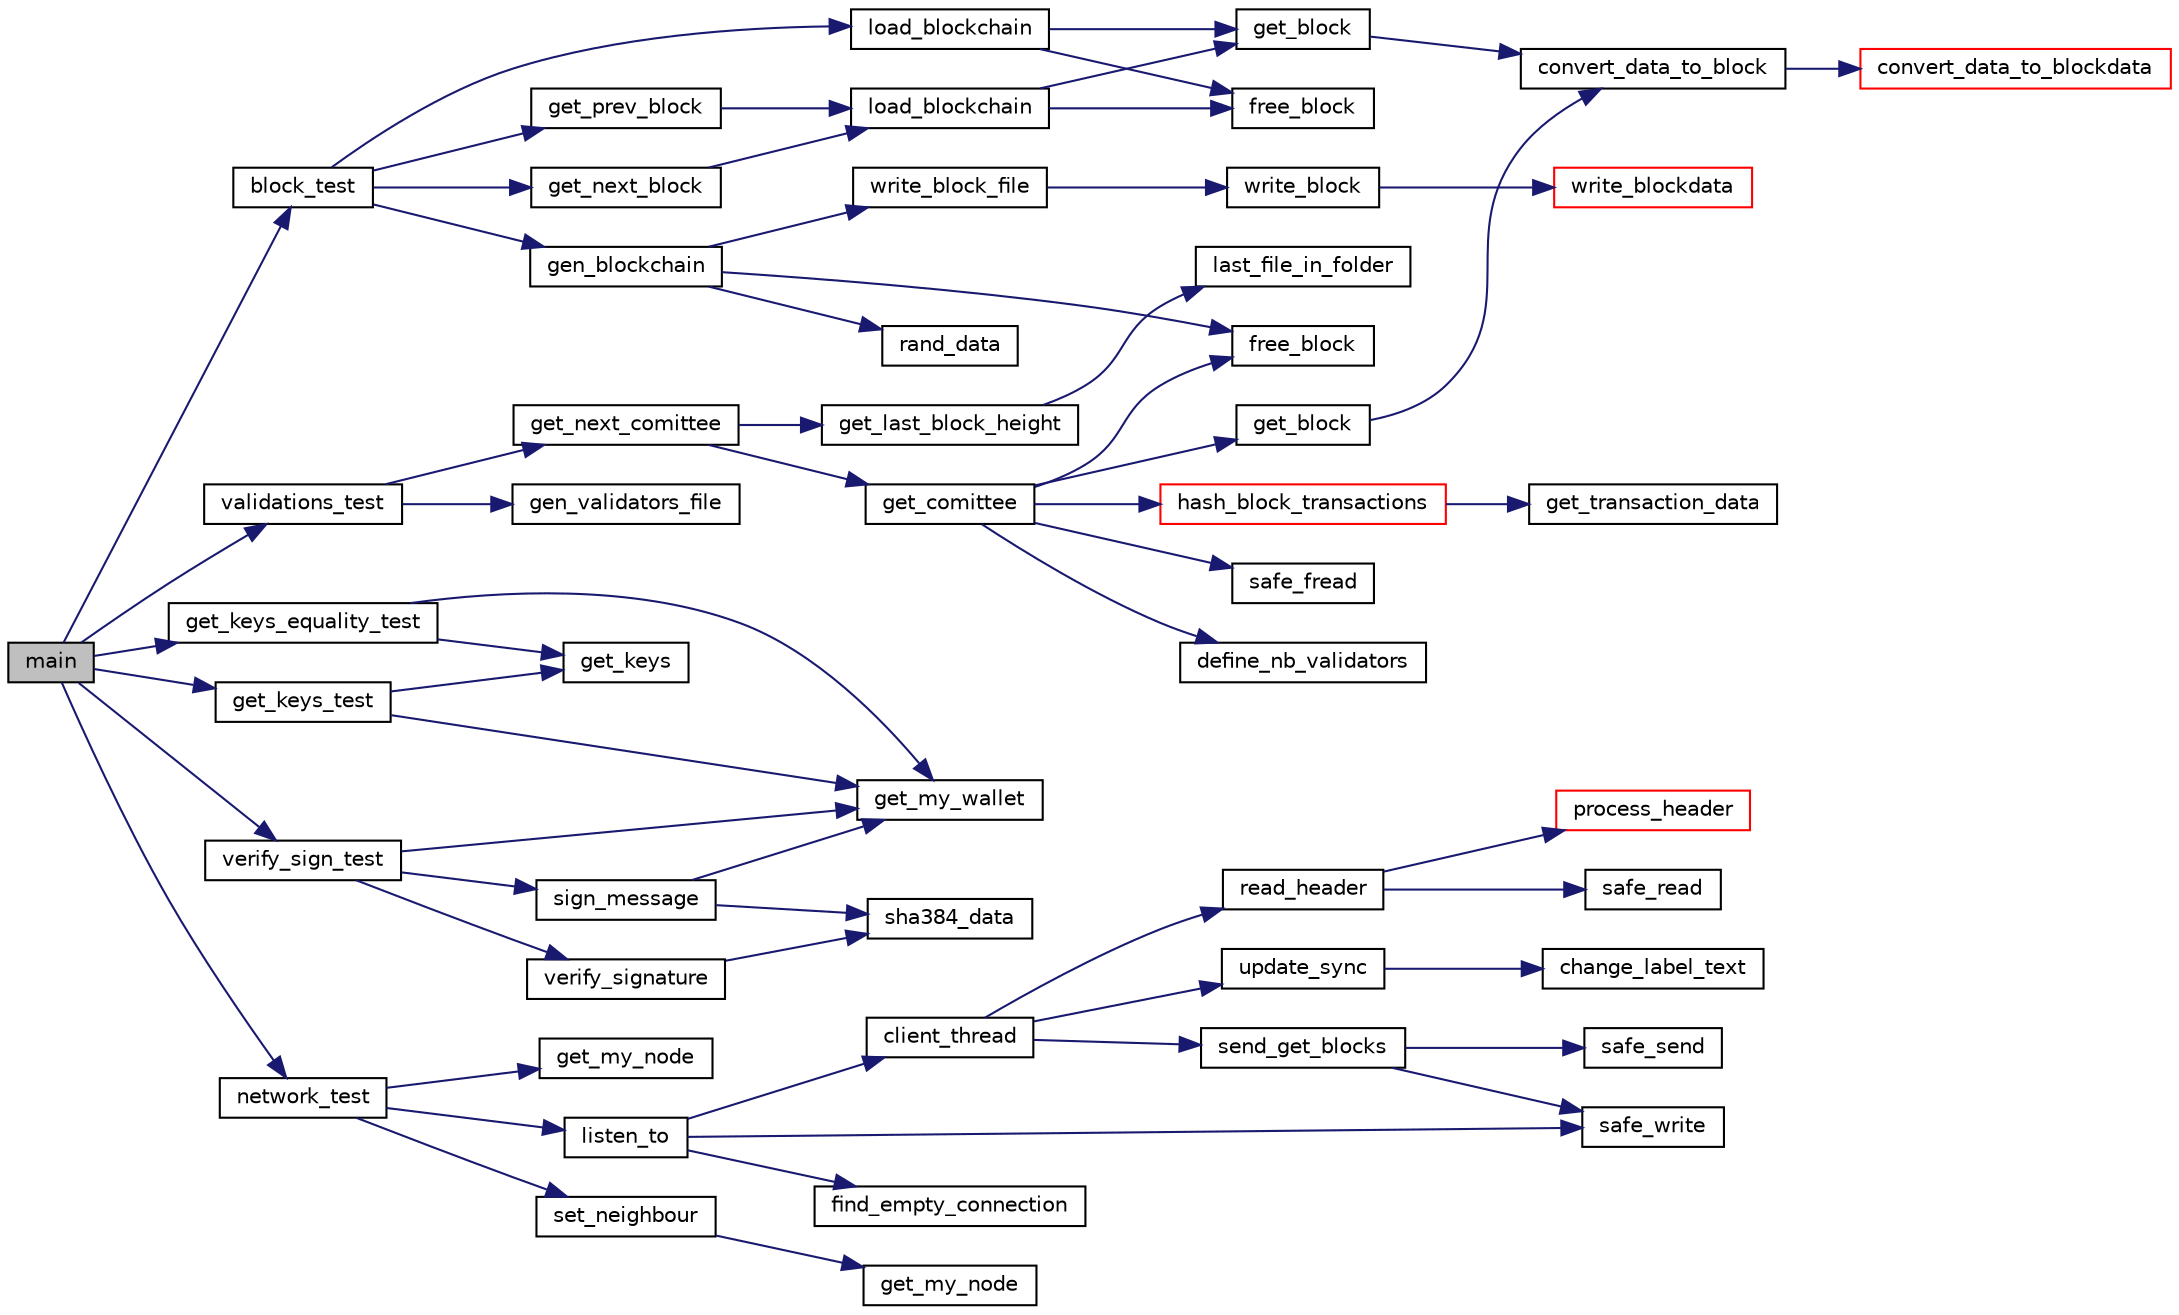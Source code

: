 digraph "main"
{
 // LATEX_PDF_SIZE
  edge [fontname="Helvetica",fontsize="10",labelfontname="Helvetica",labelfontsize="10"];
  node [fontname="Helvetica",fontsize="10",shape=record];
  rankdir="LR";
  Node1 [label="main",height=0.2,width=0.4,color="black", fillcolor="grey75", style="filled", fontcolor="black",tooltip=" "];
  Node1 -> Node2 [color="midnightblue",fontsize="10",style="solid",fontname="Helvetica"];
  Node2 [label="block_test",height=0.2,width=0.4,color="black", fillcolor="white", style="filled",URL="$block__test_8h.html#ad83790a3d08aff3d0de25b9a76e474c4",tooltip=" "];
  Node2 -> Node3 [color="midnightblue",fontsize="10",style="solid",fontname="Helvetica"];
  Node3 [label="gen_blockchain",height=0.2,width=0.4,color="black", fillcolor="white", style="filled",URL="$_g_e_n__blockchain__files_8c.html#a0e9bde4bbac100275e4d42d750e412e2",tooltip=" "];
  Node3 -> Node4 [color="midnightblue",fontsize="10",style="solid",fontname="Helvetica"];
  Node4 [label="free_block",height=0.2,width=0.4,color="black", fillcolor="white", style="filled",URL="$block_8h.html#a3eb417f7cce88e8ec69d6974cd25e49f",tooltip="Free a block struct."];
  Node3 -> Node5 [color="midnightblue",fontsize="10",style="solid",fontname="Helvetica"];
  Node5 [label="rand_data",height=0.2,width=0.4,color="black", fillcolor="white", style="filled",URL="$_g_e_n__blockchain__files_8c.html#ad441200db6b070e2d05e8d79d3d6c1ff",tooltip=" "];
  Node3 -> Node6 [color="midnightblue",fontsize="10",style="solid",fontname="Helvetica"];
  Node6 [label="write_block_file",height=0.2,width=0.4,color="black", fillcolor="white", style="filled",URL="$block_8h.html#a31943025b7c5be568f87a90fcdcaf8c2",tooltip="Writes a block struct in a file."];
  Node6 -> Node7 [color="midnightblue",fontsize="10",style="solid",fontname="Helvetica"];
  Node7 [label="write_block",height=0.2,width=0.4,color="black", fillcolor="white", style="filled",URL="$block_8c.html#a58b3466ce733938859f0651b2a756e95",tooltip="Writes a block in a file."];
  Node7 -> Node8 [color="midnightblue",fontsize="10",style="solid",fontname="Helvetica"];
  Node8 [label="write_blockdata",height=0.2,width=0.4,color="red", fillcolor="white", style="filled",URL="$block_8c.html#a0e5ff1f119568fb8566981cf7da11d7f",tooltip="Writes blockdata in a file."];
  Node2 -> Node11 [color="midnightblue",fontsize="10",style="solid",fontname="Helvetica"];
  Node11 [label="get_next_block",height=0.2,width=0.4,color="black", fillcolor="white", style="filled",URL="$block_8h.html#a5a63c778922af92cc7cca82db0aa7642",tooltip="For a block of height h, returns the block of height h+1"];
  Node11 -> Node12 [color="midnightblue",fontsize="10",style="solid",fontname="Helvetica"];
  Node12 [label="load_blockchain",height=0.2,width=0.4,color="black", fillcolor="white", style="filled",URL="$block_8c.html#a7acee00b67ed21663a5b05242acc822d",tooltip="Loads a blockchain object with a padding of 'nb_chunk'."];
  Node12 -> Node13 [color="midnightblue",fontsize="10",style="solid",fontname="Helvetica"];
  Node13 [label="free_block",height=0.2,width=0.4,color="black", fillcolor="white", style="filled",URL="$block_8c.html#a3eb417f7cce88e8ec69d6974cd25e49f",tooltip="Free a block struct."];
  Node12 -> Node14 [color="midnightblue",fontsize="10",style="solid",fontname="Helvetica"];
  Node14 [label="get_block",height=0.2,width=0.4,color="black", fillcolor="white", style="filled",URL="$block_8c.html#a32140266e4b385f64860944a5edd0153",tooltip="Get a block object."];
  Node14 -> Node15 [color="midnightblue",fontsize="10",style="solid",fontname="Helvetica"];
  Node15 [label="convert_data_to_block",height=0.2,width=0.4,color="black", fillcolor="white", style="filled",URL="$block_8c.html#ada1355f8610cc450d7c8f662dc6a7aef",tooltip=" "];
  Node15 -> Node16 [color="midnightblue",fontsize="10",style="solid",fontname="Helvetica"];
  Node16 [label="convert_data_to_blockdata",height=0.2,width=0.4,color="red", fillcolor="white", style="filled",URL="$block_8c.html#afcda50ce8deb3b381aeb5b88689f919f",tooltip=" "];
  Node2 -> Node19 [color="midnightblue",fontsize="10",style="solid",fontname="Helvetica"];
  Node19 [label="get_prev_block",height=0.2,width=0.4,color="black", fillcolor="white", style="filled",URL="$block_8h.html#afa89e120ede17e486633e4005ccf44f1",tooltip="For a block of height h, return the block of height h-1"];
  Node19 -> Node12 [color="midnightblue",fontsize="10",style="solid",fontname="Helvetica"];
  Node2 -> Node20 [color="midnightblue",fontsize="10",style="solid",fontname="Helvetica"];
  Node20 [label="load_blockchain",height=0.2,width=0.4,color="black", fillcolor="white", style="filled",URL="$block_8h.html#a7acee00b67ed21663a5b05242acc822d",tooltip="Loads a blockchain object with a padding of 'nb_chunk'."];
  Node20 -> Node13 [color="midnightblue",fontsize="10",style="solid",fontname="Helvetica"];
  Node20 -> Node14 [color="midnightblue",fontsize="10",style="solid",fontname="Helvetica"];
  Node1 -> Node21 [color="midnightblue",fontsize="10",style="solid",fontname="Helvetica"];
  Node21 [label="get_keys_equality_test",height=0.2,width=0.4,color="black", fillcolor="white", style="filled",URL="$rsa__test_8h.html#a4a75fd529349b64297cc6abb08f2aaf6",tooltip=" "];
  Node21 -> Node22 [color="midnightblue",fontsize="10",style="solid",fontname="Helvetica"];
  Node22 [label="get_keys",height=0.2,width=0.4,color="black", fillcolor="white", style="filled",URL="$rsa_8h.html#a43ef74c79e95360f43f9f9bd32b33b1d",tooltip="Get the keys object."];
  Node21 -> Node23 [color="midnightblue",fontsize="10",style="solid",fontname="Helvetica"];
  Node23 [label="get_my_wallet",height=0.2,width=0.4,color="black", fillcolor="white", style="filled",URL="$wallet_8h.html#a993fb7ec0c86c7a2d8ff68363e9f5304",tooltip="Get my wallet object."];
  Node1 -> Node24 [color="midnightblue",fontsize="10",style="solid",fontname="Helvetica"];
  Node24 [label="get_keys_test",height=0.2,width=0.4,color="black", fillcolor="white", style="filled",URL="$rsa__test_8h.html#a7309b60d797fb615e8f65c3ffff55dbd",tooltip=" "];
  Node24 -> Node22 [color="midnightblue",fontsize="10",style="solid",fontname="Helvetica"];
  Node24 -> Node23 [color="midnightblue",fontsize="10",style="solid",fontname="Helvetica"];
  Node1 -> Node25 [color="midnightblue",fontsize="10",style="solid",fontname="Helvetica"];
  Node25 [label="network_test",height=0.2,width=0.4,color="black", fillcolor="white", style="filled",URL="$client__test_8h.html#ade76ed0fdf28b393fbdc89e611688256",tooltip=" "];
  Node25 -> Node26 [color="midnightblue",fontsize="10",style="solid",fontname="Helvetica"];
  Node26 [label="get_my_node",height=0.2,width=0.4,color="black", fillcolor="white", style="filled",URL="$client_8h.html#a745cc052bf8990bd3189b857a1d29f40",tooltip="Get the my node object."];
  Node25 -> Node27 [color="midnightblue",fontsize="10",style="solid",fontname="Helvetica"];
  Node27 [label="listen_to",height=0.2,width=0.4,color="black", fillcolor="white", style="filled",URL="$client_8h.html#a3d1ce0194b7697343dc0e04866ac4935",tooltip="Tries to connect to the peer-to-peer network via a node in the Node structure."];
  Node27 -> Node28 [color="midnightblue",fontsize="10",style="solid",fontname="Helvetica"];
  Node28 [label="client_thread",height=0.2,width=0.4,color="black", fillcolor="white", style="filled",URL="$core_2network_2client_8c.html#a351b786eb662460f254da2ff204fcfcc",tooltip=" "];
  Node28 -> Node29 [color="midnightblue",fontsize="10",style="solid",fontname="Helvetica"];
  Node29 [label="read_header",height=0.2,width=0.4,color="black", fillcolor="white", style="filled",URL="$get__data_8h.html#a1f63104d8a019196f59d848bacafcaf0",tooltip="Waits a header in 'sockfd', reads it and processes it."];
  Node29 -> Node30 [color="midnightblue",fontsize="10",style="solid",fontname="Helvetica"];
  Node30 [label="process_header",height=0.2,width=0.4,color="red", fillcolor="white", style="filled",URL="$get__data_8c.html#acf73eaf498a41a592973793346c358d7",tooltip=" "];
  Node29 -> Node48 [color="midnightblue",fontsize="10",style="solid",fontname="Helvetica"];
  Node48 [label="safe_read",height=0.2,width=0.4,color="black", fillcolor="white", style="filled",URL="$safe_8h.html#a5cdb8f1fd0a2b177164e88074639a648",tooltip="Reads safely in a file descriptor until '\\r\\n\\r\\n'."];
  Node28 -> Node49 [color="midnightblue",fontsize="10",style="solid",fontname="Helvetica"];
  Node49 [label="send_get_blocks",height=0.2,width=0.4,color="black", fillcolor="white", style="filled",URL="$send__data_8h.html#acd3f44461fccb7cce14713691881d68d",tooltip="Sends get blocks."];
  Node49 -> Node42 [color="midnightblue",fontsize="10",style="solid",fontname="Helvetica"];
  Node42 [label="safe_send",height=0.2,width=0.4,color="black", fillcolor="white", style="filled",URL="$safe_8h.html#aeb28bdb1609a5e208b7840b471413e81",tooltip="Send safely to a file descriptor."];
  Node49 -> Node39 [color="midnightblue",fontsize="10",style="solid",fontname="Helvetica"];
  Node39 [label="safe_write",height=0.2,width=0.4,color="black", fillcolor="white", style="filled",URL="$safe_8h.html#a405edff38f586c79822927a3b981e504",tooltip="Writes safely to a file descriptor."];
  Node28 -> Node50 [color="midnightblue",fontsize="10",style="solid",fontname="Helvetica"];
  Node50 [label="update_sync",height=0.2,width=0.4,color="black", fillcolor="white", style="filled",URL="$ui_8h.html#aa390af6abf83347d6b141cee7b7dde29",tooltip=" "];
  Node50 -> Node51 [color="midnightblue",fontsize="10",style="solid",fontname="Helvetica"];
  Node51 [label="change_label_text",height=0.2,width=0.4,color="black", fillcolor="white", style="filled",URL="$ui_8c.html#ae4c608b5626430bac55322e32309bf8f",tooltip=" "];
  Node27 -> Node52 [color="midnightblue",fontsize="10",style="solid",fontname="Helvetica"];
  Node52 [label="find_empty_connection",height=0.2,width=0.4,color="black", fillcolor="white", style="filled",URL="$core_2network_2client_8c.html#a7c18dc2a701e4f81d1c1f074bca42e6e",tooltip=" "];
  Node27 -> Node39 [color="midnightblue",fontsize="10",style="solid",fontname="Helvetica"];
  Node25 -> Node32 [color="midnightblue",fontsize="10",style="solid",fontname="Helvetica"];
  Node32 [label="set_neighbour",height=0.2,width=0.4,color="black", fillcolor="white", style="filled",URL="$client_8h.html#a65f3df28a906d619b5f408a26aec7649",tooltip="Sets a neighbour in the client.neightbours section."];
  Node32 -> Node33 [color="midnightblue",fontsize="10",style="solid",fontname="Helvetica"];
  Node33 [label="get_my_node",height=0.2,width=0.4,color="black", fillcolor="white", style="filled",URL="$core_2network_2client_8c.html#a745cc052bf8990bd3189b857a1d29f40",tooltip="Get the my node object."];
  Node1 -> Node53 [color="midnightblue",fontsize="10",style="solid",fontname="Helvetica"];
  Node53 [label="validations_test",height=0.2,width=0.4,color="black", fillcolor="white", style="filled",URL="$validations__test_8h.html#ab838b4317c66f7c0e811c0bb3b595d2f",tooltip=" "];
  Node53 -> Node54 [color="midnightblue",fontsize="10",style="solid",fontname="Helvetica"];
  Node54 [label="gen_validators_file",height=0.2,width=0.4,color="black", fillcolor="white", style="filled",URL="$_g_e_n__validators__file_8c.html#abf3fe34d9f81a5c8f8de30fe8b1c2395",tooltip="Generate a mock validators states file."];
  Node53 -> Node55 [color="midnightblue",fontsize="10",style="solid",fontname="Helvetica"];
  Node55 [label="get_next_comittee",height=0.2,width=0.4,color="black", fillcolor="white", style="filled",URL="$validators_8h.html#a46a683358e281bebc6b77b1084b05bbb",tooltip="Get the a comittee RSA public keys on a specific epoch."];
  Node55 -> Node56 [color="midnightblue",fontsize="10",style="solid",fontname="Helvetica"];
  Node56 [label="get_comittee",height=0.2,width=0.4,color="black", fillcolor="white", style="filled",URL="$validators_8c.html#a1a1ab9ec31465da0d83b1d24a12d54bd",tooltip="Get the a comittee RSA public keys on a specific epoch."];
  Node56 -> Node57 [color="midnightblue",fontsize="10",style="solid",fontname="Helvetica"];
  Node57 [label="define_nb_validators",height=0.2,width=0.4,color="black", fillcolor="white", style="filled",URL="$validators_8c.html#a7e3a2411fd0fab14465d33a5c0964aa6",tooltip=" "];
  Node56 -> Node4 [color="midnightblue",fontsize="10",style="solid",fontname="Helvetica"];
  Node56 -> Node58 [color="midnightblue",fontsize="10",style="solid",fontname="Helvetica"];
  Node58 [label="get_block",height=0.2,width=0.4,color="black", fillcolor="white", style="filled",URL="$block_8h.html#a32140266e4b385f64860944a5edd0153",tooltip="Get a block object."];
  Node58 -> Node15 [color="midnightblue",fontsize="10",style="solid",fontname="Helvetica"];
  Node56 -> Node59 [color="midnightblue",fontsize="10",style="solid",fontname="Helvetica"];
  Node59 [label="hash_block_transactions",height=0.2,width=0.4,color="red", fillcolor="white", style="filled",URL="$hash_8h.html#a1a0c4c7a5b69d66d29782dfc45e625ec",tooltip="Apply the SHA384 to all block transactions."];
  Node59 -> Node60 [color="midnightblue",fontsize="10",style="solid",fontname="Helvetica"];
  Node60 [label="get_transaction_data",height=0.2,width=0.4,color="black", fillcolor="white", style="filled",URL="$transaction_8h.html#a16588449d977a2d5052be7b3639768a8",tooltip=" "];
  Node56 -> Node62 [color="midnightblue",fontsize="10",style="solid",fontname="Helvetica"];
  Node62 [label="safe_fread",height=0.2,width=0.4,color="black", fillcolor="white", style="filled",URL="$safe_8h.html#ac4bf776335d7193068afa656b91a8827",tooltip="Calls 'fread' but safely !"];
  Node55 -> Node63 [color="midnightblue",fontsize="10",style="solid",fontname="Helvetica"];
  Node63 [label="get_last_block_height",height=0.2,width=0.4,color="black", fillcolor="white", style="filled",URL="$block_8h.html#add83a1752a104b44d130b12342762011",tooltip="Get the last block height."];
  Node63 -> Node64 [color="midnightblue",fontsize="10",style="solid",fontname="Helvetica"];
  Node64 [label="last_file_in_folder",height=0.2,width=0.4,color="black", fillcolor="white", style="filled",URL="$files_8h.html#af7f19b3a3e64c414589ae92109adda1e",tooltip="Return the last file (reverse alphabetical order) of a folder path."];
  Node1 -> Node65 [color="midnightblue",fontsize="10",style="solid",fontname="Helvetica"];
  Node65 [label="verify_sign_test",height=0.2,width=0.4,color="black", fillcolor="white", style="filled",URL="$signature__test_8h.html#a1a567e3415b0bcb5531f72f29d571dac",tooltip=" "];
  Node65 -> Node23 [color="midnightblue",fontsize="10",style="solid",fontname="Helvetica"];
  Node65 -> Node66 [color="midnightblue",fontsize="10",style="solid",fontname="Helvetica"];
  Node66 [label="sign_message",height=0.2,width=0.4,color="black", fillcolor="white", style="filled",URL="$signature_8h.html#ae19c745c1be8c5d67048188ede9a779d",tooltip="buffer <- encrypt(SHA284(msg,len_data),wallet_priv_key)"];
  Node66 -> Node23 [color="midnightblue",fontsize="10",style="solid",fontname="Helvetica"];
  Node66 -> Node67 [color="midnightblue",fontsize="10",style="solid",fontname="Helvetica"];
  Node67 [label="sha384_data",height=0.2,width=0.4,color="black", fillcolor="white", style="filled",URL="$hash_8h.html#a67d06acefe39c395887f87d76bed5ba3",tooltip="Apply the SHA384 algorithm on a 'data' of size 'len_data'."];
  Node65 -> Node68 [color="midnightblue",fontsize="10",style="solid",fontname="Helvetica"];
  Node68 [label="verify_signature",height=0.2,width=0.4,color="black", fillcolor="white", style="filled",URL="$signature_8h.html#abb24ef32c40711494e34d7639e64f8a3",tooltip="Verifies if SHA384(data) == decrypt(signature,pub_key)"];
  Node68 -> Node67 [color="midnightblue",fontsize="10",style="solid",fontname="Helvetica"];
}
